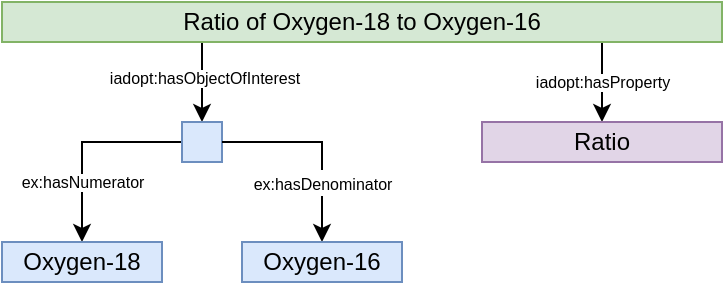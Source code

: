 <mxfile version="26.1.0" pages="4">
  <diagram name="Option A" id="X2PUkvPEIIKqSoPyBa_s">
    <mxGraphModel dx="652" dy="340" grid="1" gridSize="10" guides="1" tooltips="1" connect="1" arrows="1" fold="1" page="1" pageScale="1" pageWidth="1600" pageHeight="900" math="0" shadow="0">
      <root>
        <mxCell id="0" />
        <mxCell id="1" parent="0" />
        <mxCell id="YcbdGxsAXaUATbjkP4Gg-3" style="edgeStyle=orthogonalEdgeStyle;rounded=0;orthogonalLoop=1;jettySize=auto;html=1;exitX=0.75;exitY=1;exitDx=0;exitDy=0;entryX=0.5;entryY=0;entryDx=0;entryDy=0;" edge="1" parent="1" source="YcbdGxsAXaUATbjkP4Gg-1" target="YcbdGxsAXaUATbjkP4Gg-2">
          <mxGeometry relative="1" as="geometry">
            <Array as="points">
              <mxPoint x="660" y="100" />
            </Array>
          </mxGeometry>
        </mxCell>
        <mxCell id="YcbdGxsAXaUATbjkP4Gg-4" value="iadopt:hasProperty" style="edgeLabel;html=1;align=center;verticalAlign=middle;resizable=0;points=[];fontSize=8;" vertex="1" connectable="0" parent="YcbdGxsAXaUATbjkP4Gg-3">
          <mxGeometry x="0.273" relative="1" as="geometry">
            <mxPoint y="5" as="offset" />
          </mxGeometry>
        </mxCell>
        <mxCell id="YcbdGxsAXaUATbjkP4Gg-6" style="edgeStyle=orthogonalEdgeStyle;rounded=0;orthogonalLoop=1;jettySize=auto;html=1;exitX=0.25;exitY=1;exitDx=0;exitDy=0;entryX=0.5;entryY=0;entryDx=0;entryDy=0;" edge="1" parent="1" source="YcbdGxsAXaUATbjkP4Gg-1" target="YcbdGxsAXaUATbjkP4Gg-5">
          <mxGeometry relative="1" as="geometry">
            <Array as="points">
              <mxPoint x="460" y="100" />
            </Array>
          </mxGeometry>
        </mxCell>
        <mxCell id="YcbdGxsAXaUATbjkP4Gg-7" value="iadopt:hasObjectOfInterest" style="edgeLabel;html=1;align=center;verticalAlign=middle;resizable=0;points=[];fontSize=8;" vertex="1" connectable="0" parent="YcbdGxsAXaUATbjkP4Gg-6">
          <mxGeometry x="0.111" y="1" relative="1" as="geometry">
            <mxPoint as="offset" />
          </mxGeometry>
        </mxCell>
        <mxCell id="YcbdGxsAXaUATbjkP4Gg-1" value="Ratio of Oxygen-18 to Oxygen-16" style="rounded=0;whiteSpace=wrap;html=1;fillColor=#d5e8d4;strokeColor=#82b366;" vertex="1" parent="1">
          <mxGeometry x="360" y="80" width="360" height="20" as="geometry" />
        </mxCell>
        <mxCell id="YcbdGxsAXaUATbjkP4Gg-2" value="Ratio" style="rounded=0;whiteSpace=wrap;html=1;fillColor=#e1d5e7;strokeColor=#9673a6;" vertex="1" parent="1">
          <mxGeometry x="600" y="140" width="120" height="20" as="geometry" />
        </mxCell>
        <mxCell id="YcbdGxsAXaUATbjkP4Gg-10" style="edgeStyle=orthogonalEdgeStyle;rounded=0;orthogonalLoop=1;jettySize=auto;html=1;exitX=0;exitY=0.5;exitDx=0;exitDy=0;entryX=0.5;entryY=0;entryDx=0;entryDy=0;" edge="1" parent="1" source="YcbdGxsAXaUATbjkP4Gg-5" target="YcbdGxsAXaUATbjkP4Gg-8">
          <mxGeometry relative="1" as="geometry">
            <Array as="points">
              <mxPoint x="400" y="150" />
            </Array>
          </mxGeometry>
        </mxCell>
        <mxCell id="YcbdGxsAXaUATbjkP4Gg-12" value="ex:hasNumerator" style="edgeLabel;html=1;align=center;verticalAlign=middle;resizable=0;points=[];fontSize=8;" vertex="1" connectable="0" parent="YcbdGxsAXaUATbjkP4Gg-10">
          <mxGeometry x="-0.64" relative="1" as="geometry">
            <mxPoint x="-32" y="20" as="offset" />
          </mxGeometry>
        </mxCell>
        <mxCell id="YcbdGxsAXaUATbjkP4Gg-5" value="" style="rounded=0;whiteSpace=wrap;html=1;fillColor=#dae8fc;strokeColor=#6c8ebf;" vertex="1" parent="1">
          <mxGeometry x="450" y="140" width="20" height="20" as="geometry" />
        </mxCell>
        <mxCell id="ae9N6mFBY9E9YACVJ2Q2-1" value="" style="edgeStyle=orthogonalEdgeStyle;rounded=0;orthogonalLoop=1;jettySize=auto;html=1;exitX=1;exitY=0.5;exitDx=0;exitDy=0;entryX=0.5;entryY=0;entryDx=0;entryDy=0;" edge="1" parent="1" source="YcbdGxsAXaUATbjkP4Gg-5" target="YcbdGxsAXaUATbjkP4Gg-9">
          <mxGeometry relative="1" as="geometry">
            <mxPoint x="470" y="200" as="sourcePoint" />
            <mxPoint x="590" y="200" as="targetPoint" />
            <Array as="points">
              <mxPoint x="520" y="150" />
            </Array>
          </mxGeometry>
        </mxCell>
        <mxCell id="0tQ6r630t3Yhee_ARl2I-1" value="&lt;font style=&quot;font-size: 8px;&quot;&gt;ex:hasDenominator&lt;/font&gt;" style="edgeLabel;html=1;align=center;verticalAlign=middle;resizable=0;points=[];" vertex="1" connectable="0" parent="ae9N6mFBY9E9YACVJ2Q2-1">
          <mxGeometry x="0.482" relative="1" as="geometry">
            <mxPoint y="-4" as="offset" />
          </mxGeometry>
        </mxCell>
        <mxCell id="YcbdGxsAXaUATbjkP4Gg-8" value="Oxygen-18" style="rounded=0;whiteSpace=wrap;html=1;fillColor=#dae8fc;strokeColor=#6c8ebf;" vertex="1" parent="1">
          <mxGeometry x="360" y="200" width="80" height="20" as="geometry" />
        </mxCell>
        <mxCell id="YcbdGxsAXaUATbjkP4Gg-9" value="Oxygen-16" style="rounded=0;whiteSpace=wrap;html=1;fillColor=#dae8fc;strokeColor=#6c8ebf;" vertex="1" parent="1">
          <mxGeometry x="480" y="200" width="80" height="20" as="geometry" />
        </mxCell>
      </root>
    </mxGraphModel>
  </diagram>
  <diagram name="Option B" id="4ybOZSJburB2DF7oYV2U">
    <mxGraphModel dx="819" dy="427" grid="1" gridSize="10" guides="1" tooltips="1" connect="1" arrows="1" fold="1" page="1" pageScale="1" pageWidth="1600" pageHeight="900" math="0" shadow="0">
      <root>
        <mxCell id="ZfVp6crgDHaHvn7UMfFf-0" />
        <mxCell id="ZfVp6crgDHaHvn7UMfFf-1" parent="ZfVp6crgDHaHvn7UMfFf-0" />
        <mxCell id="4gyx5pJd-QHE47cBecdA-0" style="edgeStyle=orthogonalEdgeStyle;rounded=0;orthogonalLoop=1;jettySize=auto;html=1;exitX=0.75;exitY=1;exitDx=0;exitDy=0;entryX=0.5;entryY=0;entryDx=0;entryDy=0;" edge="1" parent="ZfVp6crgDHaHvn7UMfFf-1" source="4gyx5pJd-QHE47cBecdA-4" target="4gyx5pJd-QHE47cBecdA-5">
          <mxGeometry relative="1" as="geometry">
            <Array as="points">
              <mxPoint x="660" y="100" />
            </Array>
          </mxGeometry>
        </mxCell>
        <mxCell id="4gyx5pJd-QHE47cBecdA-1" value="iadopt:hasProperty" style="edgeLabel;html=1;align=center;verticalAlign=middle;resizable=0;points=[];fontSize=8;" vertex="1" connectable="0" parent="4gyx5pJd-QHE47cBecdA-0">
          <mxGeometry x="0.273" relative="1" as="geometry">
            <mxPoint y="5" as="offset" />
          </mxGeometry>
        </mxCell>
        <mxCell id="4gyx5pJd-QHE47cBecdA-2" style="edgeStyle=orthogonalEdgeStyle;rounded=0;orthogonalLoop=1;jettySize=auto;html=1;exitX=0.108;exitY=0.95;exitDx=0;exitDy=0;entryX=0.5;entryY=0;entryDx=0;entryDy=0;exitPerimeter=0;" edge="1" parent="ZfVp6crgDHaHvn7UMfFf-1" source="4gyx5pJd-QHE47cBecdA-4" target="4gyx5pJd-QHE47cBecdA-10">
          <mxGeometry relative="1" as="geometry">
            <Array as="points">
              <mxPoint x="399" y="100" />
              <mxPoint x="400" y="100" />
            </Array>
            <mxPoint x="460" y="140" as="targetPoint" />
          </mxGeometry>
        </mxCell>
        <mxCell id="4gyx5pJd-QHE47cBecdA-3" value="iadopt:hasObjectOfInterest" style="edgeLabel;html=1;align=center;verticalAlign=middle;resizable=0;points=[];fontSize=8;" vertex="1" connectable="0" parent="4gyx5pJd-QHE47cBecdA-2">
          <mxGeometry x="0.111" y="1" relative="1" as="geometry">
            <mxPoint x="-1" as="offset" />
          </mxGeometry>
        </mxCell>
        <mxCell id="4gyx5pJd-QHE47cBecdA-4" value="Ratio of Oxygen-18 to Oxygen-16" style="rounded=0;whiteSpace=wrap;html=1;fillColor=#d5e8d4;strokeColor=#82b366;" vertex="1" parent="ZfVp6crgDHaHvn7UMfFf-1">
          <mxGeometry x="360" y="80" width="360" height="20" as="geometry" />
        </mxCell>
        <mxCell id="4gyx5pJd-QHE47cBecdA-5" value="Ratio" style="rounded=0;whiteSpace=wrap;html=1;fillColor=#e1d5e7;strokeColor=#9673a6;" vertex="1" parent="ZfVp6crgDHaHvn7UMfFf-1">
          <mxGeometry x="600" y="140" width="120" height="20" as="geometry" />
        </mxCell>
        <mxCell id="4gyx5pJd-QHE47cBecdA-10" value="Oxygen-18" style="rounded=0;whiteSpace=wrap;html=1;fillColor=#dae8fc;strokeColor=#6c8ebf;" vertex="1" parent="ZfVp6crgDHaHvn7UMfFf-1">
          <mxGeometry x="360" y="140" width="80" height="20" as="geometry" />
        </mxCell>
        <mxCell id="4gyx5pJd-QHE47cBecdA-11" value="Oxygen-16" style="rounded=0;whiteSpace=wrap;html=1;fillColor=#dae8fc;strokeColor=#6c8ebf;" vertex="1" parent="ZfVp6crgDHaHvn7UMfFf-1">
          <mxGeometry x="480" y="140" width="80" height="20" as="geometry" />
        </mxCell>
        <mxCell id="4gyx5pJd-QHE47cBecdA-12" style="edgeStyle=orthogonalEdgeStyle;rounded=0;orthogonalLoop=1;jettySize=auto;html=1;exitX=0.108;exitY=0.95;exitDx=0;exitDy=0;entryX=0.5;entryY=0;entryDx=0;entryDy=0;exitPerimeter=0;" edge="1" parent="ZfVp6crgDHaHvn7UMfFf-1">
          <mxGeometry relative="1" as="geometry">
            <Array as="points">
              <mxPoint x="519.49" y="100" />
              <mxPoint x="520.49" y="100" />
            </Array>
            <mxPoint x="519.49" y="99" as="sourcePoint" />
            <mxPoint x="520.49" y="140" as="targetPoint" />
          </mxGeometry>
        </mxCell>
        <mxCell id="4gyx5pJd-QHE47cBecdA-13" value="iadopt:hasContextObject" style="edgeLabel;html=1;align=center;verticalAlign=middle;resizable=0;points=[];fontSize=8;" vertex="1" connectable="0" parent="4gyx5pJd-QHE47cBecdA-12">
          <mxGeometry x="0.111" y="1" relative="1" as="geometry">
            <mxPoint x="-1" as="offset" />
          </mxGeometry>
        </mxCell>
      </root>
    </mxGraphModel>
  </diagram>
  <diagram name="Option C" id="hJGOecHrZZwNRh-nTygM">
    <mxGraphModel dx="422" dy="220" grid="1" gridSize="10" guides="1" tooltips="1" connect="1" arrows="1" fold="1" page="1" pageScale="1" pageWidth="1600" pageHeight="900" math="0" shadow="0">
      <root>
        <mxCell id="MIW9wAPj7X61GESU4Yh5-0" />
        <mxCell id="MIW9wAPj7X61GESU4Yh5-1" parent="MIW9wAPj7X61GESU4Yh5-0" />
        <mxCell id="R5cImfDe8mn5p8DJor_J-10" style="edgeStyle=orthogonalEdgeStyle;rounded=0;orthogonalLoop=1;jettySize=auto;html=1;exitX=0.75;exitY=1;exitDx=0;exitDy=0;entryX=0.5;entryY=0;entryDx=0;entryDy=0;" edge="1" parent="MIW9wAPj7X61GESU4Yh5-1" source="R5cImfDe8mn5p8DJor_J-14" target="R5cImfDe8mn5p8DJor_J-15">
          <mxGeometry relative="1" as="geometry">
            <Array as="points">
              <mxPoint x="670" y="110" />
            </Array>
          </mxGeometry>
        </mxCell>
        <mxCell id="R5cImfDe8mn5p8DJor_J-11" value="iadopt:hasProperty" style="edgeLabel;html=1;align=center;verticalAlign=middle;resizable=0;points=[];fontSize=8;" vertex="1" connectable="0" parent="R5cImfDe8mn5p8DJor_J-10">
          <mxGeometry x="0.273" relative="1" as="geometry">
            <mxPoint y="5" as="offset" />
          </mxGeometry>
        </mxCell>
        <mxCell id="R5cImfDe8mn5p8DJor_J-12" style="edgeStyle=orthogonalEdgeStyle;rounded=0;orthogonalLoop=1;jettySize=auto;html=1;exitX=0.108;exitY=0.95;exitDx=0;exitDy=0;entryX=0.5;entryY=0;entryDx=0;entryDy=0;exitPerimeter=0;" edge="1" parent="MIW9wAPj7X61GESU4Yh5-1" source="R5cImfDe8mn5p8DJor_J-14" target="R5cImfDe8mn5p8DJor_J-16">
          <mxGeometry relative="1" as="geometry">
            <Array as="points">
              <mxPoint x="409" y="110" />
              <mxPoint x="410" y="110" />
            </Array>
            <mxPoint x="470" y="150" as="targetPoint" />
          </mxGeometry>
        </mxCell>
        <mxCell id="R5cImfDe8mn5p8DJor_J-13" value="iadopt:hasObjectOfInterest" style="edgeLabel;html=1;align=center;verticalAlign=middle;resizable=0;points=[];fontSize=8;" vertex="1" connectable="0" parent="R5cImfDe8mn5p8DJor_J-12">
          <mxGeometry x="0.111" y="1" relative="1" as="geometry">
            <mxPoint x="-1" as="offset" />
          </mxGeometry>
        </mxCell>
        <mxCell id="R5cImfDe8mn5p8DJor_J-14" value="Ratio of Oxygen-18 to Oxygen-16" style="rounded=0;whiteSpace=wrap;html=1;fillColor=#d5e8d4;strokeColor=#82b366;" vertex="1" parent="MIW9wAPj7X61GESU4Yh5-1">
          <mxGeometry x="370" y="90" width="360" height="20" as="geometry" />
        </mxCell>
        <mxCell id="R5cImfDe8mn5p8DJor_J-15" value="Ratio" style="rounded=0;whiteSpace=wrap;html=1;fillColor=#e1d5e7;strokeColor=#9673a6;" vertex="1" parent="MIW9wAPj7X61GESU4Yh5-1">
          <mxGeometry x="610" y="150" width="120" height="20" as="geometry" />
        </mxCell>
        <mxCell id="R5cImfDe8mn5p8DJor_J-16" value="Oxygen-18" style="rounded=0;whiteSpace=wrap;html=1;fillColor=#dae8fc;strokeColor=#6c8ebf;" vertex="1" parent="MIW9wAPj7X61GESU4Yh5-1">
          <mxGeometry x="370" y="150" width="80" height="20" as="geometry" />
        </mxCell>
        <mxCell id="R5cImfDe8mn5p8DJor_J-17" value="Oxygen-16" style="rounded=0;whiteSpace=wrap;html=1;fillColor=#dae8fc;strokeColor=#6c8ebf;" vertex="1" parent="MIW9wAPj7X61GESU4Yh5-1">
          <mxGeometry x="470" y="220" width="80" height="20" as="geometry" />
        </mxCell>
        <mxCell id="R5cImfDe8mn5p8DJor_J-18" style="edgeStyle=orthogonalEdgeStyle;rounded=0;orthogonalLoop=1;jettySize=auto;html=1;exitX=0.108;exitY=0.95;exitDx=0;exitDy=0;entryX=0.5;entryY=0;entryDx=0;entryDy=0;exitPerimeter=0;" edge="1" parent="MIW9wAPj7X61GESU4Yh5-1">
          <mxGeometry relative="1" as="geometry">
            <Array as="points">
              <mxPoint x="529.49" y="110" />
              <mxPoint x="530.49" y="110" />
            </Array>
            <mxPoint x="529.49" y="109" as="sourcePoint" />
            <mxPoint x="530.49" y="150" as="targetPoint" />
          </mxGeometry>
        </mxCell>
        <mxCell id="R5cImfDe8mn5p8DJor_J-19" value="iadopt:hasConstraint" style="edgeLabel;html=1;align=center;verticalAlign=middle;resizable=0;points=[];fontSize=8;" vertex="1" connectable="0" parent="R5cImfDe8mn5p8DJor_J-18">
          <mxGeometry x="0.111" y="1" relative="1" as="geometry">
            <mxPoint x="-1" as="offset" />
          </mxGeometry>
        </mxCell>
        <mxCell id="R5cImfDe8mn5p8DJor_J-21" style="edgeStyle=orthogonalEdgeStyle;rounded=0;orthogonalLoop=1;jettySize=auto;html=1;exitX=0.25;exitY=1;exitDx=0;exitDy=0;entryX=0.5;entryY=0;entryDx=0;entryDy=0;" edge="1" parent="MIW9wAPj7X61GESU4Yh5-1" source="R5cImfDe8mn5p8DJor_J-20" target="R5cImfDe8mn5p8DJor_J-17">
          <mxGeometry relative="1" as="geometry" />
        </mxCell>
        <mxCell id="R5cImfDe8mn5p8DJor_J-24" value="&lt;font style=&quot;font-size: 8px;&quot;&gt;ex:hasDenominator&lt;/font&gt;" style="edgeLabel;html=1;align=center;verticalAlign=middle;resizable=0;points=[];" vertex="1" connectable="0" parent="R5cImfDe8mn5p8DJor_J-21">
          <mxGeometry x="0.118" relative="1" as="geometry">
            <mxPoint as="offset" />
          </mxGeometry>
        </mxCell>
        <mxCell id="R5cImfDe8mn5p8DJor_J-22" style="edgeStyle=orthogonalEdgeStyle;rounded=0;orthogonalLoop=1;jettySize=auto;html=1;exitX=0.75;exitY=1;exitDx=0;exitDy=0;entryX=0.5;entryY=1;entryDx=0;entryDy=0;" edge="1" parent="MIW9wAPj7X61GESU4Yh5-1" source="R5cImfDe8mn5p8DJor_J-20" target="R5cImfDe8mn5p8DJor_J-15">
          <mxGeometry relative="1" as="geometry" />
        </mxCell>
        <mxCell id="R5cImfDe8mn5p8DJor_J-23" value="&lt;font style=&quot;font-size: 8px;&quot;&gt;iadopt:constrains&lt;/font&gt;" style="edgeLabel;html=1;align=center;verticalAlign=middle;resizable=0;points=[];" vertex="1" connectable="0" parent="R5cImfDe8mn5p8DJor_J-22">
          <mxGeometry x="0.004" y="-1" relative="1" as="geometry">
            <mxPoint as="offset" />
          </mxGeometry>
        </mxCell>
        <mxCell id="R5cImfDe8mn5p8DJor_J-20" value="" style="rounded=0;whiteSpace=wrap;html=1;fillColor=#ffe6cc;strokeColor=#d79b00;" vertex="1" parent="MIW9wAPj7X61GESU4Yh5-1">
          <mxGeometry x="490" y="150" width="80" height="20" as="geometry" />
        </mxCell>
      </root>
    </mxGraphModel>
  </diagram>
  <diagram name="Option D" id="EpZvIyu4YvZkvlqTJgBH">
    <mxGraphModel dx="683" dy="373" grid="1" gridSize="10" guides="1" tooltips="1" connect="1" arrows="1" fold="1" page="1" pageScale="1" pageWidth="1600" pageHeight="900" math="0" shadow="0">
      <root>
        <mxCell id="P3YjhW1d99tAIaGZeHhT-0" />
        <mxCell id="P3YjhW1d99tAIaGZeHhT-1" parent="P3YjhW1d99tAIaGZeHhT-0" />
        <mxCell id="P3YjhW1d99tAIaGZeHhT-2" style="edgeStyle=orthogonalEdgeStyle;rounded=0;orthogonalLoop=1;jettySize=auto;html=1;entryX=0.5;entryY=0;entryDx=0;entryDy=0;" edge="1" parent="P3YjhW1d99tAIaGZeHhT-1" target="P3YjhW1d99tAIaGZeHhT-7">
          <mxGeometry relative="1" as="geometry">
            <Array as="points">
              <mxPoint x="860" y="110" />
            </Array>
            <mxPoint x="860" y="110" as="sourcePoint" />
          </mxGeometry>
        </mxCell>
        <mxCell id="P3YjhW1d99tAIaGZeHhT-3" value="iadopt:hasProperty" style="edgeLabel;html=1;align=center;verticalAlign=middle;resizable=0;points=[];fontSize=8;" vertex="1" connectable="0" parent="P3YjhW1d99tAIaGZeHhT-2">
          <mxGeometry x="0.273" relative="1" as="geometry">
            <mxPoint y="-5" as="offset" />
          </mxGeometry>
        </mxCell>
        <mxCell id="P3YjhW1d99tAIaGZeHhT-4" style="edgeStyle=orthogonalEdgeStyle;rounded=0;orthogonalLoop=1;jettySize=auto;html=1;exitX=0.141;exitY=0.898;exitDx=0;exitDy=0;entryX=0.5;entryY=0;entryDx=0;entryDy=0;exitPerimeter=0;" edge="1" parent="P3YjhW1d99tAIaGZeHhT-1" source="P3YjhW1d99tAIaGZeHhT-6" target="P3YjhW1d99tAIaGZeHhT-8">
          <mxGeometry relative="1" as="geometry">
            <Array as="points">
              <mxPoint x="450" y="108" />
              <mxPoint x="450" y="110" />
              <mxPoint x="445" y="110" />
            </Array>
            <mxPoint x="470" y="150" as="targetPoint" />
          </mxGeometry>
        </mxCell>
        <mxCell id="P3YjhW1d99tAIaGZeHhT-5" value="iadopt:hasObjectOfInterest" style="edgeLabel;html=1;align=center;verticalAlign=middle;resizable=0;points=[];fontSize=8;" vertex="1" connectable="0" parent="P3YjhW1d99tAIaGZeHhT-4">
          <mxGeometry x="0.111" y="1" relative="1" as="geometry">
            <mxPoint x="-1" as="offset" />
          </mxGeometry>
        </mxCell>
        <mxCell id="P3YjhW1d99tAIaGZeHhT-6" value="Ratio of Oxygen-18 to Oxygen-16" style="rounded=0;whiteSpace=wrap;html=1;fillColor=#d5e8d4;strokeColor=#82b366;" vertex="1" parent="P3YjhW1d99tAIaGZeHhT-1">
          <mxGeometry x="370" y="90" width="550" height="20" as="geometry" />
        </mxCell>
        <mxCell id="P3YjhW1d99tAIaGZeHhT-7" value="Ratio" style="rounded=0;whiteSpace=wrap;html=1;fillColor=#e1d5e7;strokeColor=#9673a6;" vertex="1" parent="P3YjhW1d99tAIaGZeHhT-1">
          <mxGeometry x="800" y="150" width="120" height="20" as="geometry" />
        </mxCell>
        <mxCell id="P3YjhW1d99tAIaGZeHhT-8" value="Oxygen-18 / Oxygen-16" style="rounded=0;whiteSpace=wrap;html=1;fillColor=#dae8fc;strokeColor=#6c8ebf;" vertex="1" parent="P3YjhW1d99tAIaGZeHhT-1">
          <mxGeometry x="370" y="150" width="150" height="20" as="geometry" />
        </mxCell>
        <mxCell id="P3YjhW1d99tAIaGZeHhT-9" value="Oxygen-16" style="rounded=0;whiteSpace=wrap;html=1;fillColor=#dae8fc;strokeColor=#6c8ebf;" vertex="1" parent="P3YjhW1d99tAIaGZeHhT-1">
          <mxGeometry x="680" y="340" width="80" height="20" as="geometry" />
        </mxCell>
        <mxCell id="P3YjhW1d99tAIaGZeHhT-10" style="edgeStyle=orthogonalEdgeStyle;rounded=0;orthogonalLoop=1;jettySize=auto;html=1;exitX=0.108;exitY=0.95;exitDx=0;exitDy=0;entryX=0.5;entryY=0;entryDx=0;entryDy=0;exitPerimeter=0;" edge="1" parent="P3YjhW1d99tAIaGZeHhT-1">
          <mxGeometry relative="1" as="geometry">
            <Array as="points">
              <mxPoint x="719.49" y="111" />
              <mxPoint x="720.49" y="111" />
            </Array>
            <mxPoint x="719.49" y="110" as="sourcePoint" />
            <mxPoint x="720.49" y="151" as="targetPoint" />
          </mxGeometry>
        </mxCell>
        <mxCell id="P3YjhW1d99tAIaGZeHhT-11" value="iadopt:hasConstraint" style="edgeLabel;html=1;align=center;verticalAlign=middle;resizable=0;points=[];fontSize=8;" vertex="1" connectable="0" parent="P3YjhW1d99tAIaGZeHhT-10">
          <mxGeometry x="0.111" y="1" relative="1" as="geometry">
            <mxPoint x="-1" as="offset" />
          </mxGeometry>
        </mxCell>
        <mxCell id="P3YjhW1d99tAIaGZeHhT-12" style="edgeStyle=orthogonalEdgeStyle;rounded=0;orthogonalLoop=1;jettySize=auto;html=1;exitX=0.25;exitY=1;exitDx=0;exitDy=0;entryX=0.5;entryY=0;entryDx=0;entryDy=0;" edge="1" parent="P3YjhW1d99tAIaGZeHhT-1" target="P3YjhW1d99tAIaGZeHhT-9">
          <mxGeometry relative="1" as="geometry">
            <mxPoint x="720" y="170" as="sourcePoint" />
          </mxGeometry>
        </mxCell>
        <mxCell id="P3YjhW1d99tAIaGZeHhT-13" value="&lt;font style=&quot;font-size: 8px;&quot;&gt;ex:hasComponent&lt;/font&gt;" style="edgeLabel;html=1;align=center;verticalAlign=middle;resizable=0;points=[];" vertex="1" connectable="0" parent="P3YjhW1d99tAIaGZeHhT-12">
          <mxGeometry x="0.118" relative="1" as="geometry">
            <mxPoint y="55" as="offset" />
          </mxGeometry>
        </mxCell>
        <mxCell id="P3YjhW1d99tAIaGZeHhT-14" style="edgeStyle=orthogonalEdgeStyle;rounded=0;orthogonalLoop=1;jettySize=auto;html=1;exitX=0.25;exitY=1;exitDx=0;exitDy=0;entryX=0.25;entryY=1;entryDx=0;entryDy=0;" edge="1" parent="P3YjhW1d99tAIaGZeHhT-1" source="P3YjhW1d99tAIaGZeHhT-16" target="P3YjhW1d99tAIaGZeHhT-8">
          <mxGeometry relative="1" as="geometry">
            <Array as="points">
              <mxPoint x="700" y="300" />
              <mxPoint x="408" y="300" />
            </Array>
          </mxGeometry>
        </mxCell>
        <mxCell id="P3YjhW1d99tAIaGZeHhT-15" value="&lt;font style=&quot;font-size: 8px;&quot;&gt;iadopt:constrains&lt;/font&gt;" style="edgeLabel;html=1;align=center;verticalAlign=middle;resizable=0;points=[];" vertex="1" connectable="0" parent="P3YjhW1d99tAIaGZeHhT-14">
          <mxGeometry x="0.004" y="-1" relative="1" as="geometry">
            <mxPoint as="offset" />
          </mxGeometry>
        </mxCell>
        <mxCell id="xbCDXhN2F-IgHGYpLzaw-0" style="edgeStyle=orthogonalEdgeStyle;rounded=0;orthogonalLoop=1;jettySize=auto;html=1;exitX=0.108;exitY=0.95;exitDx=0;exitDy=0;entryX=0.5;entryY=0;entryDx=0;entryDy=0;exitPerimeter=0;" edge="1" parent="P3YjhW1d99tAIaGZeHhT-1">
          <mxGeometry relative="1" as="geometry">
            <Array as="points">
              <mxPoint x="598.54" y="111" />
              <mxPoint x="599.54" y="111" />
            </Array>
            <mxPoint x="598.54" y="110" as="sourcePoint" />
            <mxPoint x="599.54" y="151" as="targetPoint" />
          </mxGeometry>
        </mxCell>
        <mxCell id="xbCDXhN2F-IgHGYpLzaw-1" value="iadopt:hasConstraint" style="edgeLabel;html=1;align=center;verticalAlign=middle;resizable=0;points=[];fontSize=8;" vertex="1" connectable="0" parent="xbCDXhN2F-IgHGYpLzaw-0">
          <mxGeometry x="0.111" y="1" relative="1" as="geometry">
            <mxPoint x="-1" as="offset" />
          </mxGeometry>
        </mxCell>
        <mxCell id="xbCDXhN2F-IgHGYpLzaw-5" style="edgeStyle=orthogonalEdgeStyle;rounded=0;orthogonalLoop=1;jettySize=auto;html=1;exitX=0.25;exitY=1;exitDx=0;exitDy=0;entryX=0.729;entryY=0.969;entryDx=0;entryDy=0;entryPerimeter=0;" edge="1" parent="P3YjhW1d99tAIaGZeHhT-1" source="xbCDXhN2F-IgHGYpLzaw-3" target="P3YjhW1d99tAIaGZeHhT-8">
          <mxGeometry relative="1" as="geometry" />
        </mxCell>
        <mxCell id="xbCDXhN2F-IgHGYpLzaw-6" value="&lt;font style=&quot;font-size: 8px;&quot;&gt;iadopt:constrains&lt;/font&gt;" style="edgeLabel;html=1;align=center;verticalAlign=middle;resizable=0;points=[];" vertex="1" connectable="0" parent="xbCDXhN2F-IgHGYpLzaw-5">
          <mxGeometry x="-0.007" y="1" relative="1" as="geometry">
            <mxPoint as="offset" />
          </mxGeometry>
        </mxCell>
        <mxCell id="xbCDXhN2F-IgHGYpLzaw-7" value="Oxygen-18" style="rounded=0;whiteSpace=wrap;html=1;fillColor=#dae8fc;strokeColor=#6c8ebf;" vertex="1" parent="P3YjhW1d99tAIaGZeHhT-1">
          <mxGeometry x="559.05" y="250" width="80" height="20" as="geometry" />
        </mxCell>
        <mxCell id="xbCDXhN2F-IgHGYpLzaw-8" style="edgeStyle=orthogonalEdgeStyle;rounded=0;orthogonalLoop=1;jettySize=auto;html=1;entryX=0.5;entryY=0;entryDx=0;entryDy=0;" edge="1" parent="P3YjhW1d99tAIaGZeHhT-1" target="xbCDXhN2F-IgHGYpLzaw-7">
          <mxGeometry relative="1" as="geometry">
            <mxPoint x="599.05" y="171" as="sourcePoint" />
          </mxGeometry>
        </mxCell>
        <mxCell id="xbCDXhN2F-IgHGYpLzaw-9" value="&lt;font style=&quot;font-size: 8px;&quot;&gt;ex:hasComponent&lt;/font&gt;" style="edgeLabel;html=1;align=center;verticalAlign=middle;resizable=0;points=[];" vertex="1" connectable="0" parent="xbCDXhN2F-IgHGYpLzaw-8">
          <mxGeometry x="0.118" relative="1" as="geometry">
            <mxPoint y="15" as="offset" />
          </mxGeometry>
        </mxCell>
        <mxCell id="xbCDXhN2F-IgHGYpLzaw-10" value="Numerator" style="rounded=0;whiteSpace=wrap;html=1;fillColor=#f5f5f5;strokeColor=#666666;fontColor=#333333;" vertex="1" parent="P3YjhW1d99tAIaGZeHhT-1">
          <mxGeometry x="610" y="200" width="80" height="20" as="geometry" />
        </mxCell>
        <mxCell id="xbCDXhN2F-IgHGYpLzaw-11" style="edgeStyle=orthogonalEdgeStyle;rounded=0;orthogonalLoop=1;jettySize=auto;html=1;exitX=0.75;exitY=1;exitDx=0;exitDy=0;entryX=0.105;entryY=-0.102;entryDx=0;entryDy=0;entryPerimeter=0;" edge="1" parent="P3YjhW1d99tAIaGZeHhT-1" source="xbCDXhN2F-IgHGYpLzaw-3" target="xbCDXhN2F-IgHGYpLzaw-10">
          <mxGeometry relative="1" as="geometry" />
        </mxCell>
        <mxCell id="xbCDXhN2F-IgHGYpLzaw-12" value="&lt;font style=&quot;font-size: 8px;&quot;&gt;ex:hasRole&lt;/font&gt;" style="edgeLabel;html=1;align=center;verticalAlign=middle;resizable=0;points=[];" vertex="1" connectable="0" parent="xbCDXhN2F-IgHGYpLzaw-11">
          <mxGeometry x="-0.31" y="1" relative="1" as="geometry">
            <mxPoint x="11" as="offset" />
          </mxGeometry>
        </mxCell>
        <mxCell id="xbCDXhN2F-IgHGYpLzaw-13" value="Denominator" style="rounded=0;whiteSpace=wrap;html=1;fillColor=#f5f5f5;strokeColor=#666666;fontColor=#333333;" vertex="1" parent="P3YjhW1d99tAIaGZeHhT-1">
          <mxGeometry x="730" y="200" width="80" height="20" as="geometry" />
        </mxCell>
        <mxCell id="xbCDXhN2F-IgHGYpLzaw-14" style="edgeStyle=orthogonalEdgeStyle;rounded=0;orthogonalLoop=1;jettySize=auto;html=1;exitX=0.75;exitY=1;exitDx=0;exitDy=0;entryX=0.105;entryY=-0.102;entryDx=0;entryDy=0;entryPerimeter=0;" edge="1" parent="P3YjhW1d99tAIaGZeHhT-1" target="xbCDXhN2F-IgHGYpLzaw-13">
          <mxGeometry relative="1" as="geometry">
            <mxPoint x="739" y="171" as="sourcePoint" />
          </mxGeometry>
        </mxCell>
        <mxCell id="xbCDXhN2F-IgHGYpLzaw-15" value="&lt;font style=&quot;font-size: 8px;&quot;&gt;ex:hasRole&lt;/font&gt;" style="edgeLabel;html=1;align=center;verticalAlign=middle;resizable=0;points=[];" vertex="1" connectable="0" parent="xbCDXhN2F-IgHGYpLzaw-14">
          <mxGeometry x="-0.31" y="1" relative="1" as="geometry">
            <mxPoint x="11" as="offset" />
          </mxGeometry>
        </mxCell>
        <mxCell id="P3YjhW1d99tAIaGZeHhT-16" value="" style="rounded=0;whiteSpace=wrap;html=1;fillColor=#ffe6cc;strokeColor=#d79b00;" vertex="1" parent="P3YjhW1d99tAIaGZeHhT-1">
          <mxGeometry x="680" y="151" width="80" height="20" as="geometry" />
        </mxCell>
        <mxCell id="xbCDXhN2F-IgHGYpLzaw-3" value="" style="rounded=0;whiteSpace=wrap;html=1;fillColor=#ffe6cc;strokeColor=#d79b00;" vertex="1" parent="P3YjhW1d99tAIaGZeHhT-1">
          <mxGeometry x="559.05" y="151" width="80" height="20" as="geometry" />
        </mxCell>
      </root>
    </mxGraphModel>
  </diagram>
</mxfile>
